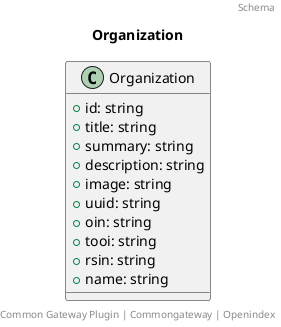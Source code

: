 @startuml
title: Organization
footer: Common Gateway Plugin | Commongateway | Openindex 
header: Schema

class Organization {
  + id: string
  + title: string
  + summary: string
  + description: string
  + image: string
  + uuid: string
  + oin: string
  + tooi: string
  + rsin: string
  + name: string
}
@enduml

